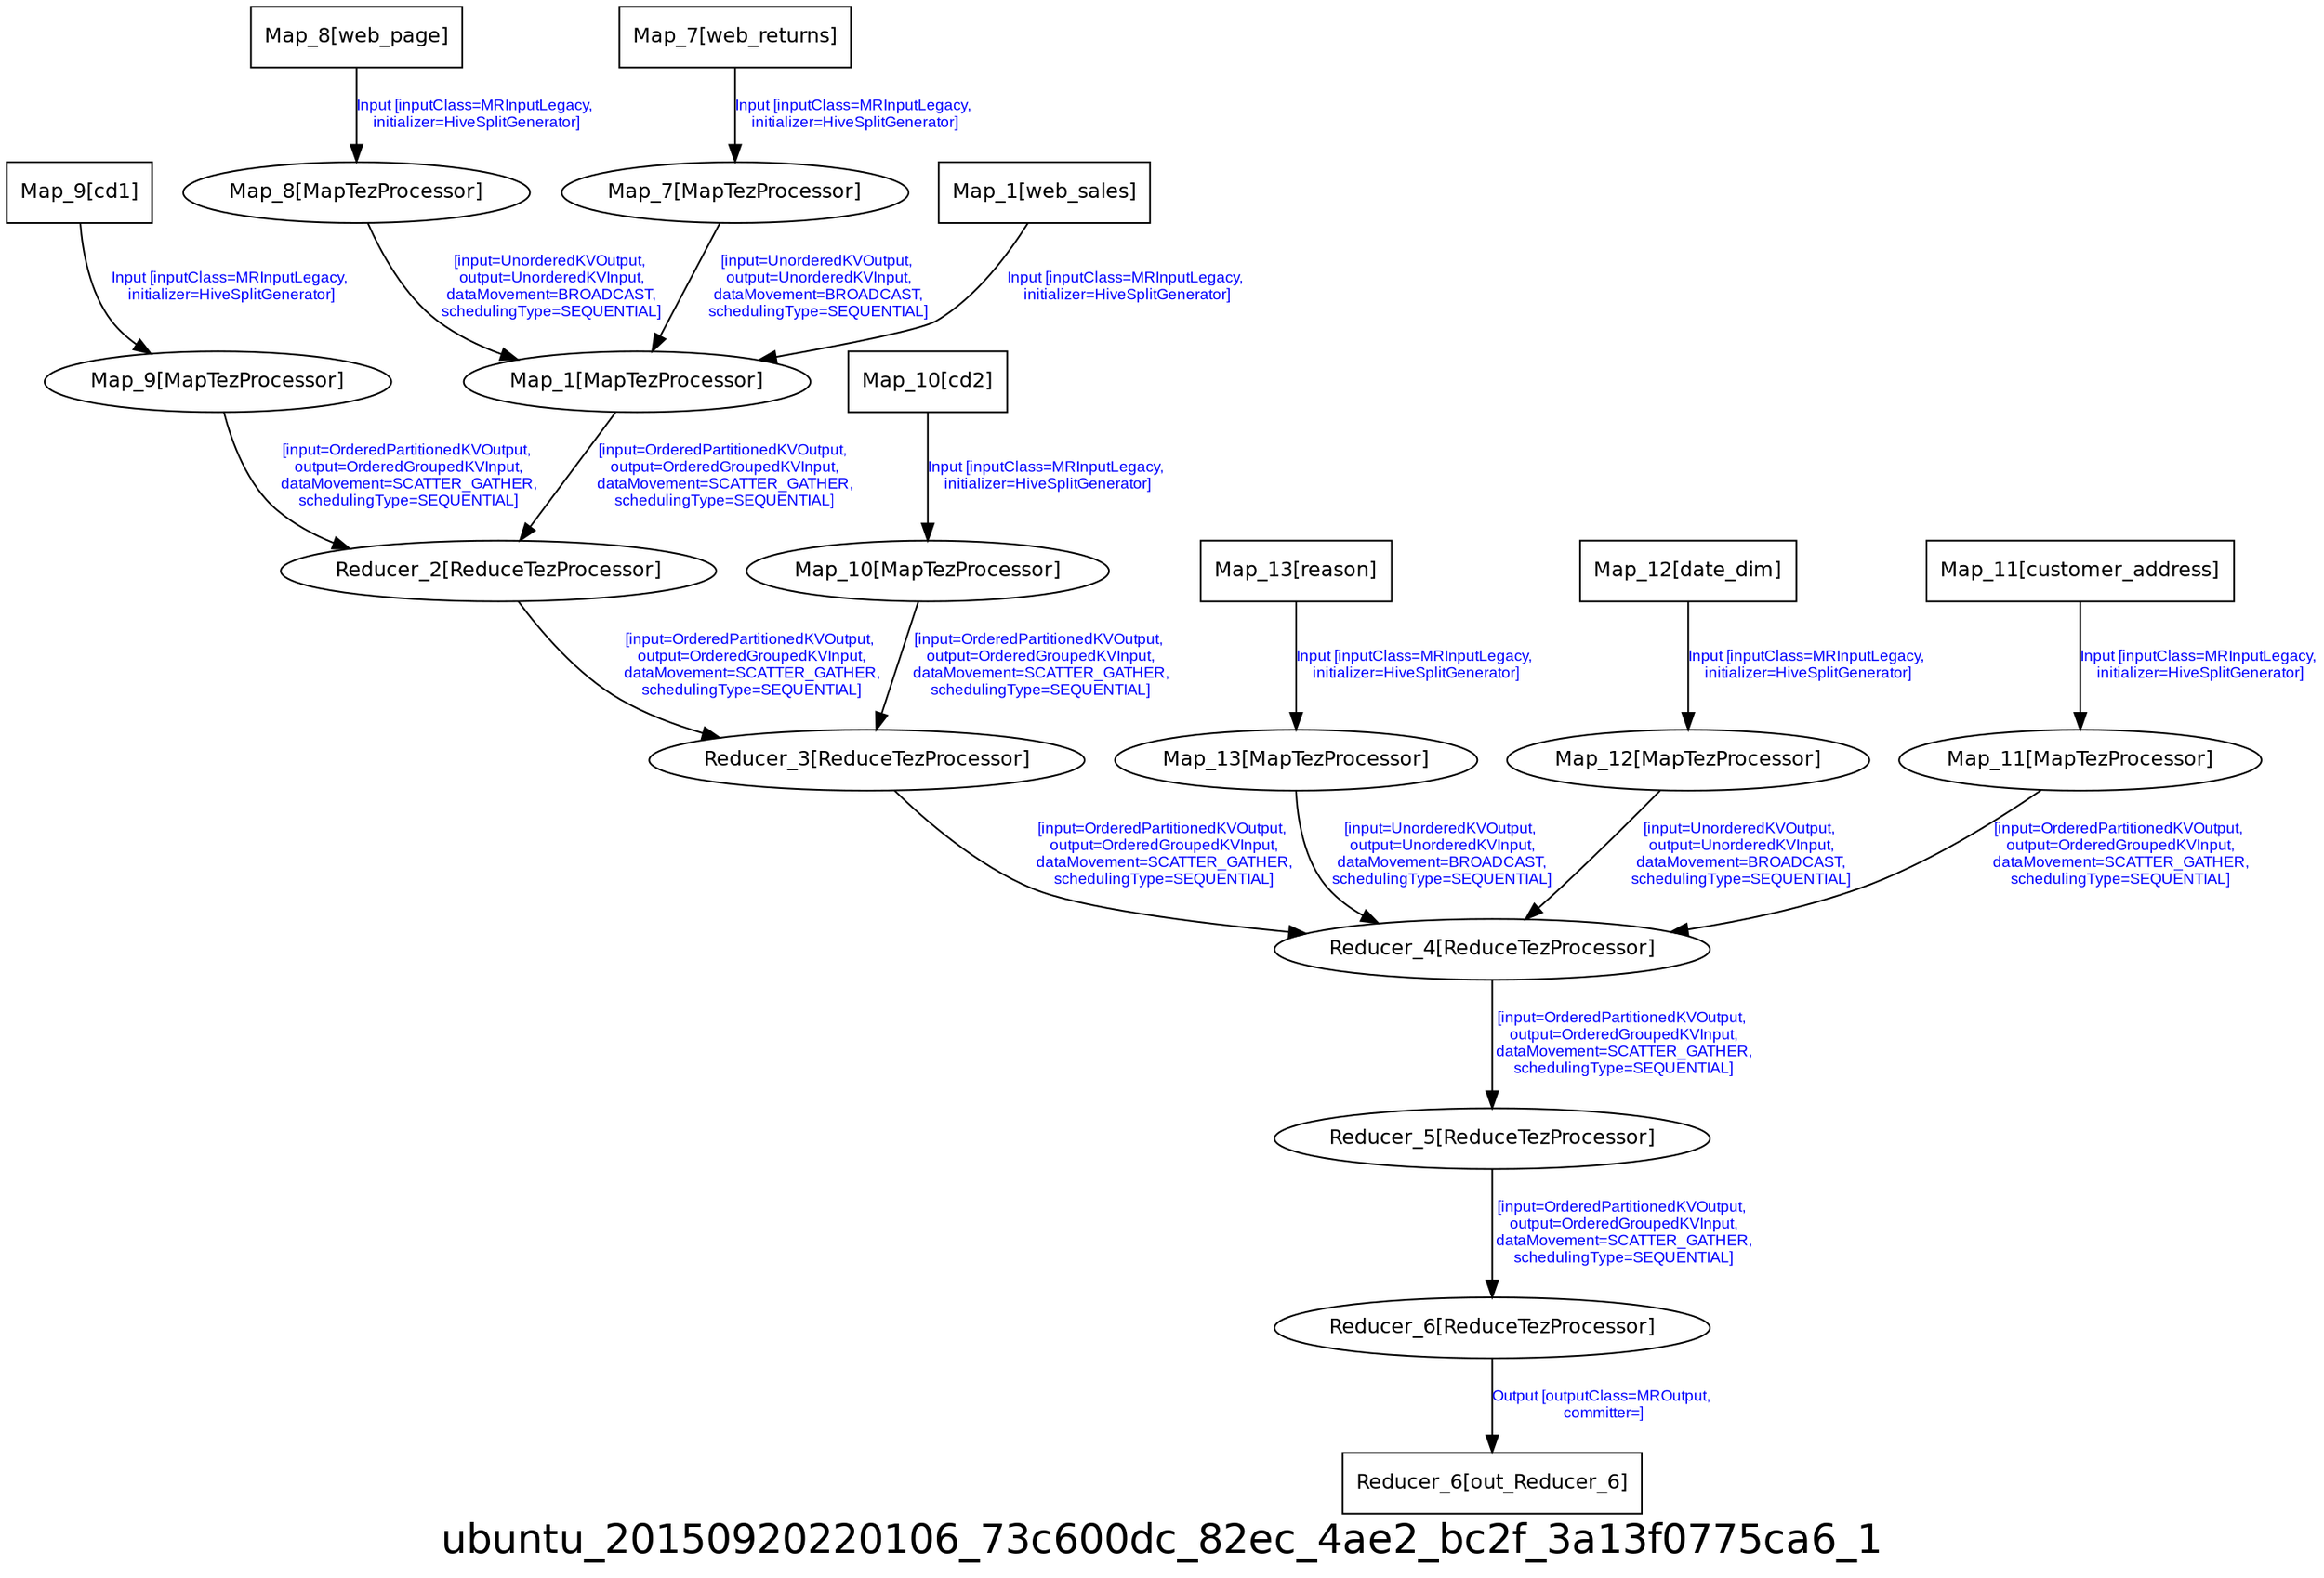 digraph ubuntu_20150920220106_73c600dc_82ec_4ae2_bc2f_3a13f0775ca6_1 {
graph [ label="ubuntu_20150920220106_73c600dc_82ec_4ae2_bc2f_3a13f0775ca6_1", fontsize=24, fontname=Helvetica];
node [fontsize=12, fontname=Helvetica];
edge [fontsize=9, fontcolor=blue, fontname=Arial];
"ubuntu_20150920220106_73c600dc_82ec_4ae2_bc2f_3a13f0775ca6_1.Reducer_6_out_Reducer_6" [ label = "Reducer_6[out_Reducer_6]", shape = "box" ];
"ubuntu_20150920220106_73c600dc_82ec_4ae2_bc2f_3a13f0775ca6_1.Reducer_6" [ label = "Reducer_6[ReduceTezProcessor]" ];
"ubuntu_20150920220106_73c600dc_82ec_4ae2_bc2f_3a13f0775ca6_1.Reducer_6" -> "ubuntu_20150920220106_73c600dc_82ec_4ae2_bc2f_3a13f0775ca6_1.Reducer_6_out_Reducer_6" [ label = "Output [outputClass=MROutput,\n committer=]" ];
"ubuntu_20150920220106_73c600dc_82ec_4ae2_bc2f_3a13f0775ca6_1.Reducer_3" [ label = "Reducer_3[ReduceTezProcessor]" ];
"ubuntu_20150920220106_73c600dc_82ec_4ae2_bc2f_3a13f0775ca6_1.Reducer_3" -> "ubuntu_20150920220106_73c600dc_82ec_4ae2_bc2f_3a13f0775ca6_1.Reducer_4" [ label = "[input=OrderedPartitionedKVOutput,\n output=OrderedGroupedKVInput,\n dataMovement=SCATTER_GATHER,\n schedulingType=SEQUENTIAL]" ];
"ubuntu_20150920220106_73c600dc_82ec_4ae2_bc2f_3a13f0775ca6_1.Map_9" [ label = "Map_9[MapTezProcessor]" ];
"ubuntu_20150920220106_73c600dc_82ec_4ae2_bc2f_3a13f0775ca6_1.Map_9" -> "ubuntu_20150920220106_73c600dc_82ec_4ae2_bc2f_3a13f0775ca6_1.Reducer_2" [ label = "[input=OrderedPartitionedKVOutput,\n output=OrderedGroupedKVInput,\n dataMovement=SCATTER_GATHER,\n schedulingType=SEQUENTIAL]" ];
"ubuntu_20150920220106_73c600dc_82ec_4ae2_bc2f_3a13f0775ca6_1.Reducer_5" [ label = "Reducer_5[ReduceTezProcessor]" ];
"ubuntu_20150920220106_73c600dc_82ec_4ae2_bc2f_3a13f0775ca6_1.Reducer_5" -> "ubuntu_20150920220106_73c600dc_82ec_4ae2_bc2f_3a13f0775ca6_1.Reducer_6" [ label = "[input=OrderedPartitionedKVOutput,\n output=OrderedGroupedKVInput,\n dataMovement=SCATTER_GATHER,\n schedulingType=SEQUENTIAL]" ];
"ubuntu_20150920220106_73c600dc_82ec_4ae2_bc2f_3a13f0775ca6_1.Map_13_reason" [ label = "Map_13[reason]", shape = "box" ];
"ubuntu_20150920220106_73c600dc_82ec_4ae2_bc2f_3a13f0775ca6_1.Map_13_reason" -> "ubuntu_20150920220106_73c600dc_82ec_4ae2_bc2f_3a13f0775ca6_1.Map_13" [ label = "Input [inputClass=MRInputLegacy,\n initializer=HiveSplitGenerator]" ];
"ubuntu_20150920220106_73c600dc_82ec_4ae2_bc2f_3a13f0775ca6_1.Reducer_2" [ label = "Reducer_2[ReduceTezProcessor]" ];
"ubuntu_20150920220106_73c600dc_82ec_4ae2_bc2f_3a13f0775ca6_1.Reducer_2" -> "ubuntu_20150920220106_73c600dc_82ec_4ae2_bc2f_3a13f0775ca6_1.Reducer_3" [ label = "[input=OrderedPartitionedKVOutput,\n output=OrderedGroupedKVInput,\n dataMovement=SCATTER_GATHER,\n schedulingType=SEQUENTIAL]" ];
"ubuntu_20150920220106_73c600dc_82ec_4ae2_bc2f_3a13f0775ca6_1.Map_8_web_page" [ label = "Map_8[web_page]", shape = "box" ];
"ubuntu_20150920220106_73c600dc_82ec_4ae2_bc2f_3a13f0775ca6_1.Map_8_web_page" -> "ubuntu_20150920220106_73c600dc_82ec_4ae2_bc2f_3a13f0775ca6_1.Map_8" [ label = "Input [inputClass=MRInputLegacy,\n initializer=HiveSplitGenerator]" ];
"ubuntu_20150920220106_73c600dc_82ec_4ae2_bc2f_3a13f0775ca6_1.Reducer_4" [ label = "Reducer_4[ReduceTezProcessor]" ];
"ubuntu_20150920220106_73c600dc_82ec_4ae2_bc2f_3a13f0775ca6_1.Reducer_4" -> "ubuntu_20150920220106_73c600dc_82ec_4ae2_bc2f_3a13f0775ca6_1.Reducer_5" [ label = "[input=OrderedPartitionedKVOutput,\n output=OrderedGroupedKVInput,\n dataMovement=SCATTER_GATHER,\n schedulingType=SEQUENTIAL]" ];
"ubuntu_20150920220106_73c600dc_82ec_4ae2_bc2f_3a13f0775ca6_1.Map_7" [ label = "Map_7[MapTezProcessor]" ];
"ubuntu_20150920220106_73c600dc_82ec_4ae2_bc2f_3a13f0775ca6_1.Map_7" -> "ubuntu_20150920220106_73c600dc_82ec_4ae2_bc2f_3a13f0775ca6_1.Map_1" [ label = "[input=UnorderedKVOutput,\n output=UnorderedKVInput,\n dataMovement=BROADCAST,\n schedulingType=SEQUENTIAL]" ];
"ubuntu_20150920220106_73c600dc_82ec_4ae2_bc2f_3a13f0775ca6_1.Map_1_web_sales" [ label = "Map_1[web_sales]", shape = "box" ];
"ubuntu_20150920220106_73c600dc_82ec_4ae2_bc2f_3a13f0775ca6_1.Map_1_web_sales" -> "ubuntu_20150920220106_73c600dc_82ec_4ae2_bc2f_3a13f0775ca6_1.Map_1" [ label = "Input [inputClass=MRInputLegacy,\n initializer=HiveSplitGenerator]" ];
"ubuntu_20150920220106_73c600dc_82ec_4ae2_bc2f_3a13f0775ca6_1.Map_12" [ label = "Map_12[MapTezProcessor]" ];
"ubuntu_20150920220106_73c600dc_82ec_4ae2_bc2f_3a13f0775ca6_1.Map_12" -> "ubuntu_20150920220106_73c600dc_82ec_4ae2_bc2f_3a13f0775ca6_1.Reducer_4" [ label = "[input=UnorderedKVOutput,\n output=UnorderedKVInput,\n dataMovement=BROADCAST,\n schedulingType=SEQUENTIAL]" ];
"ubuntu_20150920220106_73c600dc_82ec_4ae2_bc2f_3a13f0775ca6_1.Map_1" [ label = "Map_1[MapTezProcessor]" ];
"ubuntu_20150920220106_73c600dc_82ec_4ae2_bc2f_3a13f0775ca6_1.Map_1" -> "ubuntu_20150920220106_73c600dc_82ec_4ae2_bc2f_3a13f0775ca6_1.Reducer_2" [ label = "[input=OrderedPartitionedKVOutput,\n output=OrderedGroupedKVInput,\n dataMovement=SCATTER_GATHER,\n schedulingType=SEQUENTIAL]" ];
"ubuntu_20150920220106_73c600dc_82ec_4ae2_bc2f_3a13f0775ca6_1.Map_10_cd2" [ label = "Map_10[cd2]", shape = "box" ];
"ubuntu_20150920220106_73c600dc_82ec_4ae2_bc2f_3a13f0775ca6_1.Map_10_cd2" -> "ubuntu_20150920220106_73c600dc_82ec_4ae2_bc2f_3a13f0775ca6_1.Map_10" [ label = "Input [inputClass=MRInputLegacy,\n initializer=HiveSplitGenerator]" ];
"ubuntu_20150920220106_73c600dc_82ec_4ae2_bc2f_3a13f0775ca6_1.Map_9_cd1" [ label = "Map_9[cd1]", shape = "box" ];
"ubuntu_20150920220106_73c600dc_82ec_4ae2_bc2f_3a13f0775ca6_1.Map_9_cd1" -> "ubuntu_20150920220106_73c600dc_82ec_4ae2_bc2f_3a13f0775ca6_1.Map_9" [ label = "Input [inputClass=MRInputLegacy,\n initializer=HiveSplitGenerator]" ];
"ubuntu_20150920220106_73c600dc_82ec_4ae2_bc2f_3a13f0775ca6_1.Map_10" [ label = "Map_10[MapTezProcessor]" ];
"ubuntu_20150920220106_73c600dc_82ec_4ae2_bc2f_3a13f0775ca6_1.Map_10" -> "ubuntu_20150920220106_73c600dc_82ec_4ae2_bc2f_3a13f0775ca6_1.Reducer_3" [ label = "[input=OrderedPartitionedKVOutput,\n output=OrderedGroupedKVInput,\n dataMovement=SCATTER_GATHER,\n schedulingType=SEQUENTIAL]" ];
"ubuntu_20150920220106_73c600dc_82ec_4ae2_bc2f_3a13f0775ca6_1.Map_8" [ label = "Map_8[MapTezProcessor]" ];
"ubuntu_20150920220106_73c600dc_82ec_4ae2_bc2f_3a13f0775ca6_1.Map_8" -> "ubuntu_20150920220106_73c600dc_82ec_4ae2_bc2f_3a13f0775ca6_1.Map_1" [ label = "[input=UnorderedKVOutput,\n output=UnorderedKVInput,\n dataMovement=BROADCAST,\n schedulingType=SEQUENTIAL]" ];
"ubuntu_20150920220106_73c600dc_82ec_4ae2_bc2f_3a13f0775ca6_1.Map_13" [ label = "Map_13[MapTezProcessor]" ];
"ubuntu_20150920220106_73c600dc_82ec_4ae2_bc2f_3a13f0775ca6_1.Map_13" -> "ubuntu_20150920220106_73c600dc_82ec_4ae2_bc2f_3a13f0775ca6_1.Reducer_4" [ label = "[input=UnorderedKVOutput,\n output=UnorderedKVInput,\n dataMovement=BROADCAST,\n schedulingType=SEQUENTIAL]" ];
"ubuntu_20150920220106_73c600dc_82ec_4ae2_bc2f_3a13f0775ca6_1.Map_12_date_dim" [ label = "Map_12[date_dim]", shape = "box" ];
"ubuntu_20150920220106_73c600dc_82ec_4ae2_bc2f_3a13f0775ca6_1.Map_12_date_dim" -> "ubuntu_20150920220106_73c600dc_82ec_4ae2_bc2f_3a13f0775ca6_1.Map_12" [ label = "Input [inputClass=MRInputLegacy,\n initializer=HiveSplitGenerator]" ];
"ubuntu_20150920220106_73c600dc_82ec_4ae2_bc2f_3a13f0775ca6_1.Map_11" [ label = "Map_11[MapTezProcessor]" ];
"ubuntu_20150920220106_73c600dc_82ec_4ae2_bc2f_3a13f0775ca6_1.Map_11" -> "ubuntu_20150920220106_73c600dc_82ec_4ae2_bc2f_3a13f0775ca6_1.Reducer_4" [ label = "[input=OrderedPartitionedKVOutput,\n output=OrderedGroupedKVInput,\n dataMovement=SCATTER_GATHER,\n schedulingType=SEQUENTIAL]" ];
"ubuntu_20150920220106_73c600dc_82ec_4ae2_bc2f_3a13f0775ca6_1.Map_11_customer_address" [ label = "Map_11[customer_address]", shape = "box" ];
"ubuntu_20150920220106_73c600dc_82ec_4ae2_bc2f_3a13f0775ca6_1.Map_11_customer_address" -> "ubuntu_20150920220106_73c600dc_82ec_4ae2_bc2f_3a13f0775ca6_1.Map_11" [ label = "Input [inputClass=MRInputLegacy,\n initializer=HiveSplitGenerator]" ];
"ubuntu_20150920220106_73c600dc_82ec_4ae2_bc2f_3a13f0775ca6_1.Map_7_web_returns" [ label = "Map_7[web_returns]", shape = "box" ];
"ubuntu_20150920220106_73c600dc_82ec_4ae2_bc2f_3a13f0775ca6_1.Map_7_web_returns" -> "ubuntu_20150920220106_73c600dc_82ec_4ae2_bc2f_3a13f0775ca6_1.Map_7" [ label = "Input [inputClass=MRInputLegacy,\n initializer=HiveSplitGenerator]" ];
}
